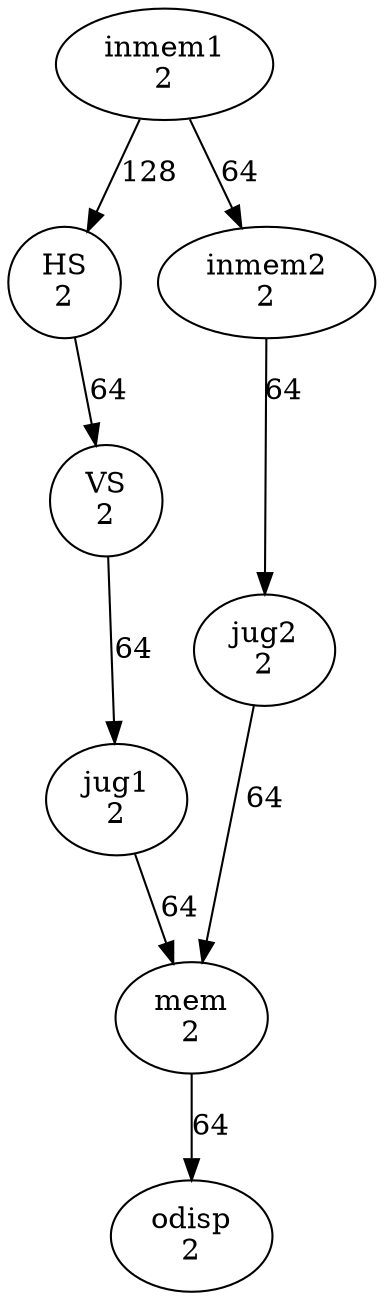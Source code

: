 strict digraph  {
	"VS
2"	 [d=2];
	"jug1
2"	 [d=2];
	"VS
2" -> "jug1
2"	 [label=64,
		volume=64];
	"jug2
2"	 [d=2];
	"mem
2"	 [d=2];
	"jug2
2" -> "mem
2"	 [label=64,
		volume=64];
	"jug1
2" -> "mem
2"	 [label=64,
		volume=64];
	"odisp
2"	 [d=2];
	"mem
2" -> "odisp
2"	 [label=64,
		volume=64];
	"HS
2"	 [d=2];
	"HS
2" -> "VS
2"	 [label=64,
		volume=64];
	"inmem2
2"	 [d=2];
	"inmem2
2" -> "jug2
2"	 [label=64,
		volume=64];
	"inmem1
2"	 [d=2];
	"inmem1
2" -> "HS
2"	 [label=128,
		volume=128];
	"inmem1
2" -> "inmem2
2"	 [label=64,
		volume=64];
}
